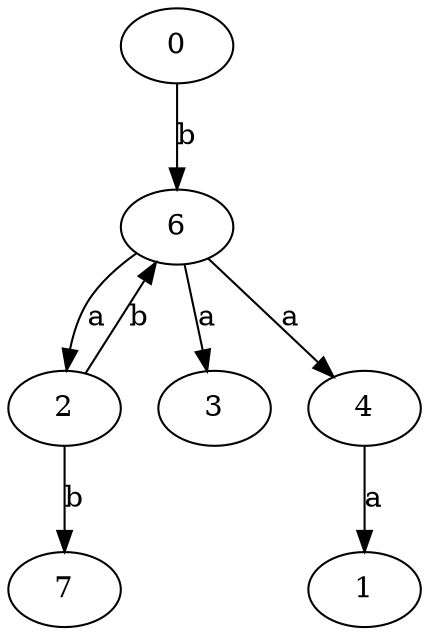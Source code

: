 strict digraph  {
1;
0;
2;
3;
4;
6;
7;
0 -> 6  [label=b];
2 -> 6  [label=b];
2 -> 7  [label=b];
4 -> 1  [label=a];
6 -> 2  [label=a];
6 -> 3  [label=a];
6 -> 4  [label=a];
}
